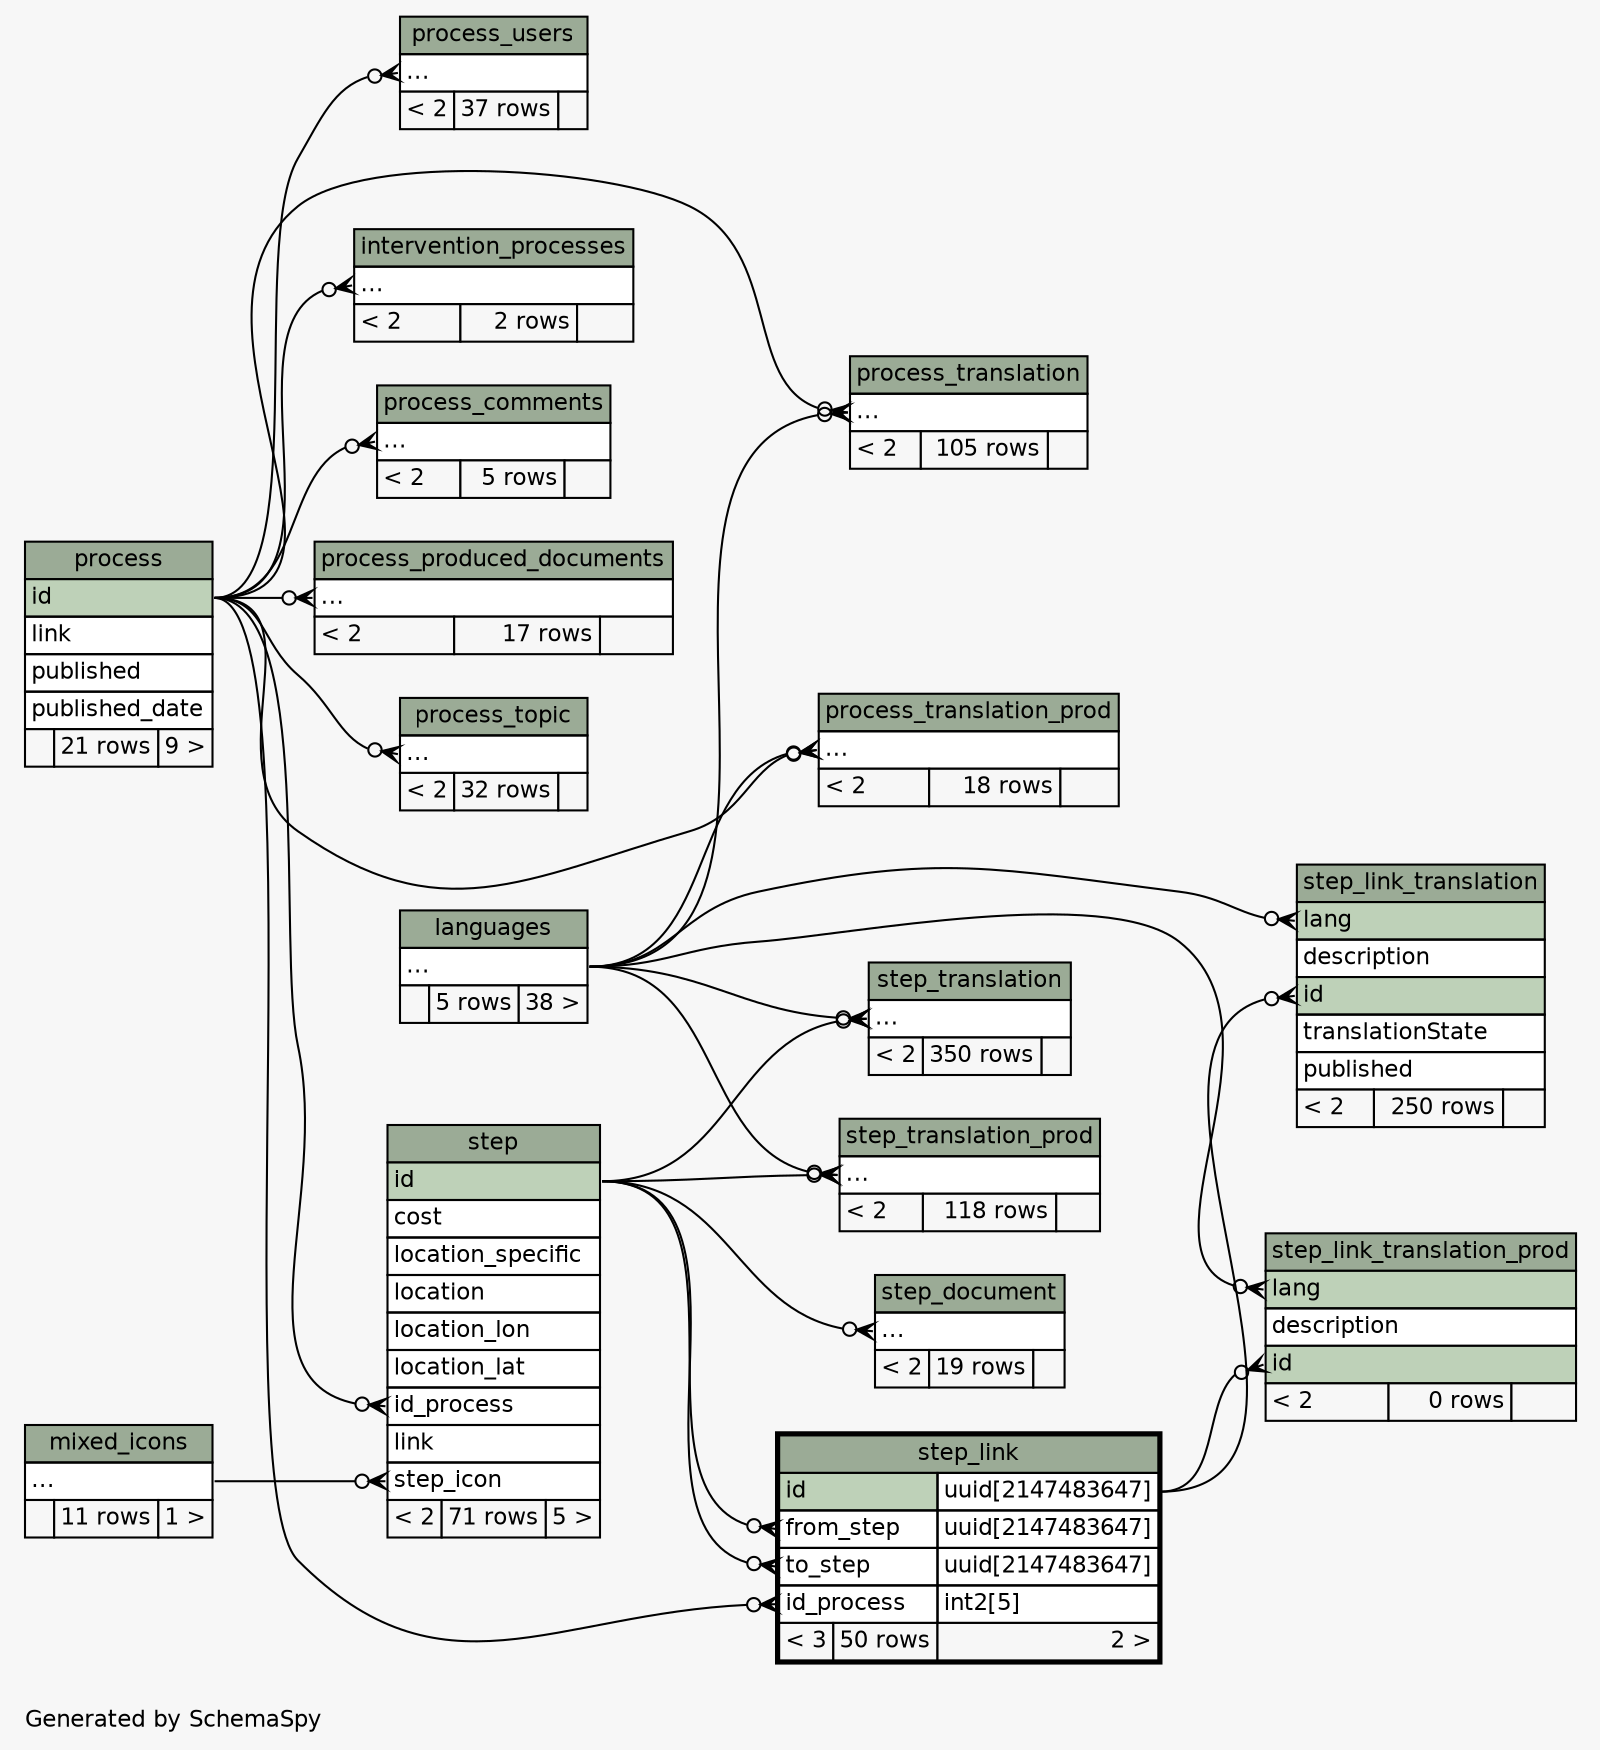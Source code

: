 // dot 2.30.1 on Linux 3.10.0-1127.19.1.el7.x86_64
// SchemaSpy rev 590
digraph "twoDegreesRelationshipsDiagram" {
  graph [
    rankdir="RL"
    bgcolor="#f7f7f7"
    label="\nGenerated by SchemaSpy"
    labeljust="l"
    nodesep="0.18"
    ranksep="0.46"
    fontname="Helvetica"
    fontsize="11"
  ];
  node [
    fontname="Helvetica"
    fontsize="11"
    shape="plaintext"
  ];
  edge [
    arrowsize="0.8"
  ];
  "intervention_processes":"elipses":w -> "process":"id":e [arrowhead=none dir=back arrowtail=crowodot];
  "process_comments":"elipses":w -> "process":"id":e [arrowhead=none dir=back arrowtail=crowodot];
  "process_produced_documents":"elipses":w -> "process":"id":e [arrowhead=none dir=back arrowtail=crowodot];
  "process_topic":"elipses":w -> "process":"id":e [arrowhead=none dir=back arrowtail=crowodot];
  "process_translation":"elipses":w -> "process":"id":e [arrowhead=none dir=back arrowtail=crowodot];
  "process_translation":"elipses":w -> "languages":"elipses":e [arrowhead=none dir=back arrowtail=crowodot];
  "process_translation_prod":"elipses":w -> "process":"id":e [arrowhead=none dir=back arrowtail=crowodot];
  "process_translation_prod":"elipses":w -> "languages":"elipses":e [arrowhead=none dir=back arrowtail=crowodot];
  "process_users":"elipses":w -> "process":"id":e [arrowhead=none dir=back arrowtail=crowodot];
  "step":"id_process":w -> "process":"id":e [arrowhead=none dir=back arrowtail=crowodot];
  "step":"step_icon":w -> "mixed_icons":"elipses":e [arrowhead=none dir=back arrowtail=crowodot];
  "step_document":"elipses":w -> "step":"id":e [arrowhead=none dir=back arrowtail=crowodot];
  "step_link":"from_step":w -> "step":"id":e [arrowhead=none dir=back arrowtail=crowodot];
  "step_link":"id_process":w -> "process":"id":e [arrowhead=none dir=back arrowtail=crowodot];
  "step_link":"to_step":w -> "step":"id":e [arrowhead=none dir=back arrowtail=crowodot];
  "step_link_translation":"id":w -> "step_link":"id.type":e [arrowhead=none dir=back arrowtail=crowodot];
  "step_link_translation":"lang":w -> "languages":"elipses":e [arrowhead=none dir=back arrowtail=crowodot];
  "step_link_translation_prod":"id":w -> "step_link":"id.type":e [arrowhead=none dir=back arrowtail=crowodot];
  "step_link_translation_prod":"lang":w -> "languages":"elipses":e [arrowhead=none dir=back arrowtail=crowodot];
  "step_translation":"elipses":w -> "step":"id":e [arrowhead=none dir=back arrowtail=crowodot];
  "step_translation":"elipses":w -> "languages":"elipses":e [arrowhead=none dir=back arrowtail=crowodot];
  "step_translation_prod":"elipses":w -> "step":"id":e [arrowhead=none dir=back arrowtail=crowodot];
  "step_translation_prod":"elipses":w -> "languages":"elipses":e [arrowhead=none dir=back arrowtail=crowodot];
  "intervention_processes" [
    label=<
    <TABLE BORDER="0" CELLBORDER="1" CELLSPACING="0" BGCOLOR="#ffffff">
      <TR><TD COLSPAN="3" BGCOLOR="#9bab96" ALIGN="CENTER">intervention_processes</TD></TR>
      <TR><TD PORT="elipses" COLSPAN="3" ALIGN="LEFT">...</TD></TR>
      <TR><TD ALIGN="LEFT" BGCOLOR="#f7f7f7">&lt; 2</TD><TD ALIGN="RIGHT" BGCOLOR="#f7f7f7">2 rows</TD><TD ALIGN="RIGHT" BGCOLOR="#f7f7f7">  </TD></TR>
    </TABLE>>
    URL="intervention_processes.html"
    tooltip="intervention_processes"
  ];
  "languages" [
    label=<
    <TABLE BORDER="0" CELLBORDER="1" CELLSPACING="0" BGCOLOR="#ffffff">
      <TR><TD COLSPAN="3" BGCOLOR="#9bab96" ALIGN="CENTER">languages</TD></TR>
      <TR><TD PORT="elipses" COLSPAN="3" ALIGN="LEFT">...</TD></TR>
      <TR><TD ALIGN="LEFT" BGCOLOR="#f7f7f7">  </TD><TD ALIGN="RIGHT" BGCOLOR="#f7f7f7">5 rows</TD><TD ALIGN="RIGHT" BGCOLOR="#f7f7f7">38 &gt;</TD></TR>
    </TABLE>>
    URL="languages.html"
    tooltip="languages"
  ];
  "mixed_icons" [
    label=<
    <TABLE BORDER="0" CELLBORDER="1" CELLSPACING="0" BGCOLOR="#ffffff">
      <TR><TD COLSPAN="3" BGCOLOR="#9bab96" ALIGN="CENTER">mixed_icons</TD></TR>
      <TR><TD PORT="elipses" COLSPAN="3" ALIGN="LEFT">...</TD></TR>
      <TR><TD ALIGN="LEFT" BGCOLOR="#f7f7f7">  </TD><TD ALIGN="RIGHT" BGCOLOR="#f7f7f7">11 rows</TD><TD ALIGN="RIGHT" BGCOLOR="#f7f7f7">1 &gt;</TD></TR>
    </TABLE>>
    URL="mixed_icons.html"
    tooltip="mixed_icons"
  ];
  "process" [
    label=<
    <TABLE BORDER="0" CELLBORDER="1" CELLSPACING="0" BGCOLOR="#ffffff">
      <TR><TD COLSPAN="3" BGCOLOR="#9bab96" ALIGN="CENTER">process</TD></TR>
      <TR><TD PORT="id" COLSPAN="3" BGCOLOR="#bed1b8" ALIGN="LEFT">id</TD></TR>
      <TR><TD PORT="link" COLSPAN="3" ALIGN="LEFT">link</TD></TR>
      <TR><TD PORT="published" COLSPAN="3" ALIGN="LEFT">published</TD></TR>
      <TR><TD PORT="published_date" COLSPAN="3" ALIGN="LEFT">published_date</TD></TR>
      <TR><TD ALIGN="LEFT" BGCOLOR="#f7f7f7">  </TD><TD ALIGN="RIGHT" BGCOLOR="#f7f7f7">21 rows</TD><TD ALIGN="RIGHT" BGCOLOR="#f7f7f7">9 &gt;</TD></TR>
    </TABLE>>
    URL="process.html"
    tooltip="process"
  ];
  "process_comments" [
    label=<
    <TABLE BORDER="0" CELLBORDER="1" CELLSPACING="0" BGCOLOR="#ffffff">
      <TR><TD COLSPAN="3" BGCOLOR="#9bab96" ALIGN="CENTER">process_comments</TD></TR>
      <TR><TD PORT="elipses" COLSPAN="3" ALIGN="LEFT">...</TD></TR>
      <TR><TD ALIGN="LEFT" BGCOLOR="#f7f7f7">&lt; 2</TD><TD ALIGN="RIGHT" BGCOLOR="#f7f7f7">5 rows</TD><TD ALIGN="RIGHT" BGCOLOR="#f7f7f7">  </TD></TR>
    </TABLE>>
    URL="process_comments.html"
    tooltip="process_comments"
  ];
  "process_produced_documents" [
    label=<
    <TABLE BORDER="0" CELLBORDER="1" CELLSPACING="0" BGCOLOR="#ffffff">
      <TR><TD COLSPAN="3" BGCOLOR="#9bab96" ALIGN="CENTER">process_produced_documents</TD></TR>
      <TR><TD PORT="elipses" COLSPAN="3" ALIGN="LEFT">...</TD></TR>
      <TR><TD ALIGN="LEFT" BGCOLOR="#f7f7f7">&lt; 2</TD><TD ALIGN="RIGHT" BGCOLOR="#f7f7f7">17 rows</TD><TD ALIGN="RIGHT" BGCOLOR="#f7f7f7">  </TD></TR>
    </TABLE>>
    URL="process_produced_documents.html"
    tooltip="process_produced_documents"
  ];
  "process_topic" [
    label=<
    <TABLE BORDER="0" CELLBORDER="1" CELLSPACING="0" BGCOLOR="#ffffff">
      <TR><TD COLSPAN="3" BGCOLOR="#9bab96" ALIGN="CENTER">process_topic</TD></TR>
      <TR><TD PORT="elipses" COLSPAN="3" ALIGN="LEFT">...</TD></TR>
      <TR><TD ALIGN="LEFT" BGCOLOR="#f7f7f7">&lt; 2</TD><TD ALIGN="RIGHT" BGCOLOR="#f7f7f7">32 rows</TD><TD ALIGN="RIGHT" BGCOLOR="#f7f7f7">  </TD></TR>
    </TABLE>>
    URL="process_topic.html"
    tooltip="process_topic"
  ];
  "process_translation" [
    label=<
    <TABLE BORDER="0" CELLBORDER="1" CELLSPACING="0" BGCOLOR="#ffffff">
      <TR><TD COLSPAN="3" BGCOLOR="#9bab96" ALIGN="CENTER">process_translation</TD></TR>
      <TR><TD PORT="elipses" COLSPAN="3" ALIGN="LEFT">...</TD></TR>
      <TR><TD ALIGN="LEFT" BGCOLOR="#f7f7f7">&lt; 2</TD><TD ALIGN="RIGHT" BGCOLOR="#f7f7f7">105 rows</TD><TD ALIGN="RIGHT" BGCOLOR="#f7f7f7">  </TD></TR>
    </TABLE>>
    URL="process_translation.html"
    tooltip="process_translation"
  ];
  "process_translation_prod" [
    label=<
    <TABLE BORDER="0" CELLBORDER="1" CELLSPACING="0" BGCOLOR="#ffffff">
      <TR><TD COLSPAN="3" BGCOLOR="#9bab96" ALIGN="CENTER">process_translation_prod</TD></TR>
      <TR><TD PORT="elipses" COLSPAN="3" ALIGN="LEFT">...</TD></TR>
      <TR><TD ALIGN="LEFT" BGCOLOR="#f7f7f7">&lt; 2</TD><TD ALIGN="RIGHT" BGCOLOR="#f7f7f7">18 rows</TD><TD ALIGN="RIGHT" BGCOLOR="#f7f7f7">  </TD></TR>
    </TABLE>>
    URL="process_translation_prod.html"
    tooltip="process_translation_prod"
  ];
  "process_users" [
    label=<
    <TABLE BORDER="0" CELLBORDER="1" CELLSPACING="0" BGCOLOR="#ffffff">
      <TR><TD COLSPAN="3" BGCOLOR="#9bab96" ALIGN="CENTER">process_users</TD></TR>
      <TR><TD PORT="elipses" COLSPAN="3" ALIGN="LEFT">...</TD></TR>
      <TR><TD ALIGN="LEFT" BGCOLOR="#f7f7f7">&lt; 2</TD><TD ALIGN="RIGHT" BGCOLOR="#f7f7f7">37 rows</TD><TD ALIGN="RIGHT" BGCOLOR="#f7f7f7">  </TD></TR>
    </TABLE>>
    URL="process_users.html"
    tooltip="process_users"
  ];
  "step" [
    label=<
    <TABLE BORDER="0" CELLBORDER="1" CELLSPACING="0" BGCOLOR="#ffffff">
      <TR><TD COLSPAN="3" BGCOLOR="#9bab96" ALIGN="CENTER">step</TD></TR>
      <TR><TD PORT="id" COLSPAN="3" BGCOLOR="#bed1b8" ALIGN="LEFT">id</TD></TR>
      <TR><TD PORT="cost" COLSPAN="3" ALIGN="LEFT">cost</TD></TR>
      <TR><TD PORT="location_specific" COLSPAN="3" ALIGN="LEFT">location_specific</TD></TR>
      <TR><TD PORT="location" COLSPAN="3" ALIGN="LEFT">location</TD></TR>
      <TR><TD PORT="location_lon" COLSPAN="3" ALIGN="LEFT">location_lon</TD></TR>
      <TR><TD PORT="location_lat" COLSPAN="3" ALIGN="LEFT">location_lat</TD></TR>
      <TR><TD PORT="id_process" COLSPAN="3" ALIGN="LEFT">id_process</TD></TR>
      <TR><TD PORT="link" COLSPAN="3" ALIGN="LEFT">link</TD></TR>
      <TR><TD PORT="step_icon" COLSPAN="3" ALIGN="LEFT">step_icon</TD></TR>
      <TR><TD ALIGN="LEFT" BGCOLOR="#f7f7f7">&lt; 2</TD><TD ALIGN="RIGHT" BGCOLOR="#f7f7f7">71 rows</TD><TD ALIGN="RIGHT" BGCOLOR="#f7f7f7">5 &gt;</TD></TR>
    </TABLE>>
    URL="step.html"
    tooltip="step"
  ];
  "step_document" [
    label=<
    <TABLE BORDER="0" CELLBORDER="1" CELLSPACING="0" BGCOLOR="#ffffff">
      <TR><TD COLSPAN="3" BGCOLOR="#9bab96" ALIGN="CENTER">step_document</TD></TR>
      <TR><TD PORT="elipses" COLSPAN="3" ALIGN="LEFT">...</TD></TR>
      <TR><TD ALIGN="LEFT" BGCOLOR="#f7f7f7">&lt; 2</TD><TD ALIGN="RIGHT" BGCOLOR="#f7f7f7">19 rows</TD><TD ALIGN="RIGHT" BGCOLOR="#f7f7f7">  </TD></TR>
    </TABLE>>
    URL="step_document.html"
    tooltip="step_document"
  ];
  "step_link" [
    label=<
    <TABLE BORDER="2" CELLBORDER="1" CELLSPACING="0" BGCOLOR="#ffffff">
      <TR><TD COLSPAN="3" BGCOLOR="#9bab96" ALIGN="CENTER">step_link</TD></TR>
      <TR><TD PORT="id" COLSPAN="2" BGCOLOR="#bed1b8" ALIGN="LEFT">id</TD><TD PORT="id.type" ALIGN="LEFT">uuid[2147483647]</TD></TR>
      <TR><TD PORT="from_step" COLSPAN="2" ALIGN="LEFT">from_step</TD><TD PORT="from_step.type" ALIGN="LEFT">uuid[2147483647]</TD></TR>
      <TR><TD PORT="to_step" COLSPAN="2" ALIGN="LEFT">to_step</TD><TD PORT="to_step.type" ALIGN="LEFT">uuid[2147483647]</TD></TR>
      <TR><TD PORT="id_process" COLSPAN="2" ALIGN="LEFT">id_process</TD><TD PORT="id_process.type" ALIGN="LEFT">int2[5]</TD></TR>
      <TR><TD ALIGN="LEFT" BGCOLOR="#f7f7f7">&lt; 3</TD><TD ALIGN="RIGHT" BGCOLOR="#f7f7f7">50 rows</TD><TD ALIGN="RIGHT" BGCOLOR="#f7f7f7">2 &gt;</TD></TR>
    </TABLE>>
    URL="step_link.html"
    tooltip="step_link"
  ];
  "step_link_translation" [
    label=<
    <TABLE BORDER="0" CELLBORDER="1" CELLSPACING="0" BGCOLOR="#ffffff">
      <TR><TD COLSPAN="3" BGCOLOR="#9bab96" ALIGN="CENTER">step_link_translation</TD></TR>
      <TR><TD PORT="lang" COLSPAN="3" BGCOLOR="#bed1b8" ALIGN="LEFT">lang</TD></TR>
      <TR><TD PORT="description" COLSPAN="3" ALIGN="LEFT">description</TD></TR>
      <TR><TD PORT="id" COLSPAN="3" BGCOLOR="#bed1b8" ALIGN="LEFT">id</TD></TR>
      <TR><TD PORT="translationState" COLSPAN="3" ALIGN="LEFT">translationState</TD></TR>
      <TR><TD PORT="published" COLSPAN="3" ALIGN="LEFT">published</TD></TR>
      <TR><TD ALIGN="LEFT" BGCOLOR="#f7f7f7">&lt; 2</TD><TD ALIGN="RIGHT" BGCOLOR="#f7f7f7">250 rows</TD><TD ALIGN="RIGHT" BGCOLOR="#f7f7f7">  </TD></TR>
    </TABLE>>
    URL="step_link_translation.html"
    tooltip="step_link_translation"
  ];
  "step_link_translation_prod" [
    label=<
    <TABLE BORDER="0" CELLBORDER="1" CELLSPACING="0" BGCOLOR="#ffffff">
      <TR><TD COLSPAN="3" BGCOLOR="#9bab96" ALIGN="CENTER">step_link_translation_prod</TD></TR>
      <TR><TD PORT="lang" COLSPAN="3" BGCOLOR="#bed1b8" ALIGN="LEFT">lang</TD></TR>
      <TR><TD PORT="description" COLSPAN="3" ALIGN="LEFT">description</TD></TR>
      <TR><TD PORT="id" COLSPAN="3" BGCOLOR="#bed1b8" ALIGN="LEFT">id</TD></TR>
      <TR><TD ALIGN="LEFT" BGCOLOR="#f7f7f7">&lt; 2</TD><TD ALIGN="RIGHT" BGCOLOR="#f7f7f7">0 rows</TD><TD ALIGN="RIGHT" BGCOLOR="#f7f7f7">  </TD></TR>
    </TABLE>>
    URL="step_link_translation_prod.html"
    tooltip="step_link_translation_prod"
  ];
  "step_translation" [
    label=<
    <TABLE BORDER="0" CELLBORDER="1" CELLSPACING="0" BGCOLOR="#ffffff">
      <TR><TD COLSPAN="3" BGCOLOR="#9bab96" ALIGN="CENTER">step_translation</TD></TR>
      <TR><TD PORT="elipses" COLSPAN="3" ALIGN="LEFT">...</TD></TR>
      <TR><TD ALIGN="LEFT" BGCOLOR="#f7f7f7">&lt; 2</TD><TD ALIGN="RIGHT" BGCOLOR="#f7f7f7">350 rows</TD><TD ALIGN="RIGHT" BGCOLOR="#f7f7f7">  </TD></TR>
    </TABLE>>
    URL="step_translation.html"
    tooltip="step_translation"
  ];
  "step_translation_prod" [
    label=<
    <TABLE BORDER="0" CELLBORDER="1" CELLSPACING="0" BGCOLOR="#ffffff">
      <TR><TD COLSPAN="3" BGCOLOR="#9bab96" ALIGN="CENTER">step_translation_prod</TD></TR>
      <TR><TD PORT="elipses" COLSPAN="3" ALIGN="LEFT">...</TD></TR>
      <TR><TD ALIGN="LEFT" BGCOLOR="#f7f7f7">&lt; 2</TD><TD ALIGN="RIGHT" BGCOLOR="#f7f7f7">118 rows</TD><TD ALIGN="RIGHT" BGCOLOR="#f7f7f7">  </TD></TR>
    </TABLE>>
    URL="step_translation_prod.html"
    tooltip="step_translation_prod"
  ];
}
